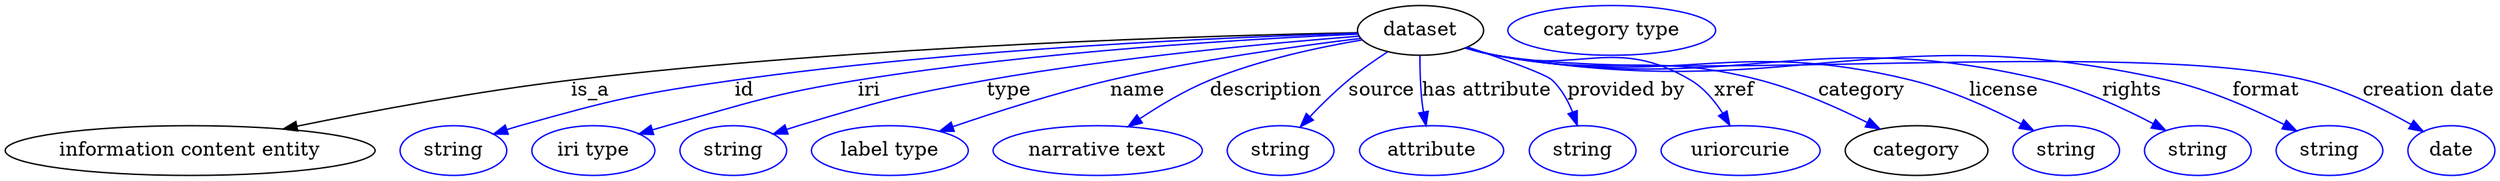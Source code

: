digraph {
	graph [bb="0,0,1794.4,123"];
	node [label="\N"];
	dataset	[height=0.5,
		label=dataset,
		pos="1019.2,105",
		width=1.2638];
	"information content entity"	[height=0.5,
		pos="133.24,18",
		width=3.7011];
	dataset -> "information content entity"	[label=is_a,
		lp="423.24,61.5",
		pos="e,200.66,33.59 973.92,103.29 872.45,101.28 619.38,93.969 409.24,69 341.75,60.981 265.82,46.845 210.7,35.645"];
	id	[color=blue,
		height=0.5,
		label=string,
		pos="323.24,18",
		width=1.0652];
	dataset -> id	[color=blue,
		label=id,
		lp="535.24,61.5",
		pos="e,352.23,29.966 974.01,102.83 887.2,100.13 691.37,91.85 528.24,69 457.63,59.109 439.89,55.278 371.24,36 368.13,35.128 364.94,34.158 \
361.74,33.138",
		style=solid];
	iri	[color=blue,
		height=0.5,
		label="iri type",
		pos="424.24,18",
		width=1.2277];
	dataset -> iri	[color=blue,
		label=iri,
		lp="623.24,61.5",
		pos="e,457.64,29.804 974.13,102.3 899.19,98.984 744.48,90.043 615.24,69 563.68,60.606 505.83,44.49 467.44,32.818",
		style=solid];
	type	[color=blue,
		height=0.5,
		label=string,
		pos="525.24,18",
		width=1.0652];
	dataset -> type	[color=blue,
		label=type,
		lp="724.24,61.5",
		pos="e,554.16,30.019 974.95,100.78 914.41,95.982 802.54,85.679 708.24,69 646.99,58.167 631.79,53.938 572.24,36 569.47,35.167 566.63,34.264 \
563.78,33.322",
		style=solid];
	name	[color=blue,
		height=0.5,
		label="label type",
		pos="638.24,18",
		width=1.5707];
	dataset -> name	[color=blue,
		label=name,
		lp="816.24,61.5",
		pos="e,673.89,31.982 976.12,99.19 930.92,93.694 858.04,83.54 796.24,69 757.7,59.932 714.94,46.166 683.63,35.372",
		style=solid];
	description	[color=blue,
		height=0.5,
		label="narrative text",
		pos="788.24,18",
		width=2.0943];
	dataset -> description	[color=blue,
		label=description,
		lp="907.74,61.5",
		pos="e,809.61,35.341 976.77,98.169 945.61,92.957 902.73,83.807 867.24,69 850,61.805 832.29,50.972 818.02,41.226",
		style=solid];
	source	[color=blue,
		height=0.5,
		label=string,
		pos="920.24,18",
		width=1.0652];
	dataset -> source	[color=blue,
		label=source,
		lp="991.24,61.5",
		pos="e,933.8,35.2 995.39,89.557 986.26,83.617 975.95,76.399 967.24,69 957.92,61.085 948.53,51.484 940.61,42.819",
		style=solid];
	"has attribute"	[color=blue,
		height=0.5,
		label=attribute,
		pos="1028.2,18",
		width=1.4443];
	dataset -> "has attribute"	[color=blue,
		label="has attribute",
		lp="1067.2,61.5",
		pos="e,1023.6,35.966 1018.7,86.814 1018.6,77.14 1018.9,64.858 1020.2,54 1020.6,51.309 1021,48.522 1021.5,45.749",
		style=solid];
	"provided by"	[color=blue,
		height=0.5,
		label=string,
		pos="1136.2,18",
		width=1.0652];
	dataset -> "provided by"	[color=blue,
		label="provided by",
		lp="1167.7,61.5",
		pos="e,1132.3,36.312 1053.2,92.947 1078.5,84.457 1109.5,73.455 1114.2,69 1120.9,62.743 1125.7,54.117 1129,45.79",
		style=solid];
	xref	[color=blue,
		height=0.5,
		label=uriorcurie,
		pos="1250.2,18",
		width=1.5887];
	dataset -> xref	[color=blue,
		label=xref,
		lp="1245.7,61.5",
		pos="e,1242.4,36.264 1052.4,92.541 1059.2,90.469 1066.4,88.496 1073.2,87 1134.9,73.461 1160,101.31 1214.2,69 1223.8,63.338 1231.5,54.081 \
1237.3,45.062",
		style=solid];
	category	[height=0.5,
		pos="1377.2,18",
		width=1.4263];
	dataset -> category	[color=blue,
		label=category,
		lp="1337.7,61.5",
		pos="e,1350.7,33.673 1052.1,92.451 1059,90.361 1066.3,88.402 1073.2,87 1156.8,70.104 1181.7,90.53 1264.2,69 1291.2,61.969 1319.8,49.215 \
1341.6,38.348",
		style=solid];
	license	[color=blue,
		height=0.5,
		label=string,
		pos="1485.2,18",
		width=1.0652];
	dataset -> license	[color=blue,
		label=license,
		lp="1440.2,61.5",
		pos="e,1461.7,32.545 1051.8,92.354 1058.8,90.244 1066.2,88.302 1073.2,87 1204.6,62.763 1243.5,100.74 1373.2,69 1401.2,62.168 1430.8,48.634 \
1452.6,37.368",
		style=solid];
	rights	[color=blue,
		height=0.5,
		label=string,
		pos="1580.2,18",
		width=1.0652];
	dataset -> rights	[color=blue,
		label=rights,
		lp="1532.7,61.5",
		pos="e,1556.9,32.655 1051.7,92.276 1058.7,90.17 1066.2,88.251 1073.2,87 1246.7,56.289 1297.9,109.91 1469.2,69 1497,62.374 1526.4,48.829 \
1547.9,37.506",
		style=solid];
	format	[color=blue,
		height=0.5,
		label=string,
		pos="1675.2,18",
		width=1.0652];
	dataset -> format	[color=blue,
		label=format,
		lp="1629.7,61.5",
		pos="e,1651.5,32.246 1051.7,92.231 1058.7,90.128 1066.2,88.221 1073.2,87 1285.8,50.285 1347.8,116.17 1558.2,69 1588,62.334 1619.7,48.327 \
1642.5,36.83",
		style=solid];
	"creation date"	[color=blue,
		height=0.5,
		label=date,
		pos="1763.2,18",
		width=0.86659];
	dataset -> "creation date"	[color=blue,
		label="creation date",
		lp="1746.7,61.5",
		pos="e,1742.9,31.841 1051.4,92.283 1058.5,90.148 1066.1,88.215 1073.2,87 1201.5,65.268 1531.8,99.611 1658.2,69 1685.3,62.448 1713.7,48.449 \
1734.1,36.926",
		style=solid];
	"named thing_category"	[color=blue,
		height=0.5,
		label="category type",
		pos="1157.2,105",
		width=2.0762];
}
